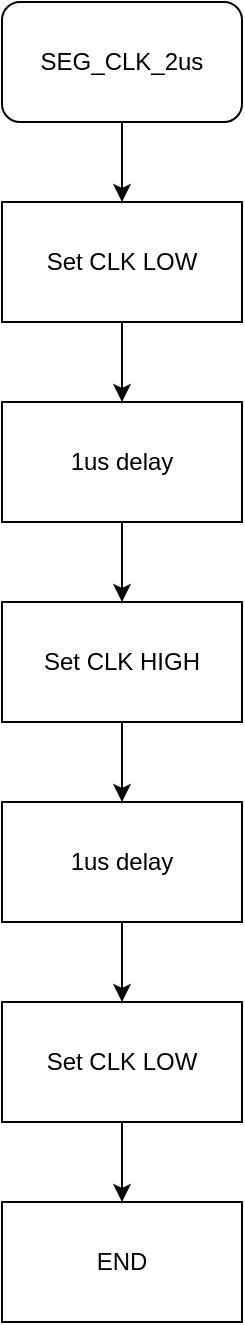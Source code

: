 <mxfile version="15.5.4" type="github"><diagram id="qxzzzMXwrgXDYdAaCGvN" name="Page-1"><mxGraphModel dx="1108" dy="450" grid="1" gridSize="10" guides="1" tooltips="1" connect="1" arrows="1" fold="1" page="1" pageScale="1" pageWidth="827" pageHeight="1169" math="0" shadow="0"><root><mxCell id="0"/><mxCell id="1" parent="0"/><mxCell id="l4u1N8CMu4Isl5ndAo7Z-10" value="" style="edgeStyle=orthogonalEdgeStyle;rounded=0;orthogonalLoop=1;jettySize=auto;html=1;" parent="1" source="l4u1N8CMu4Isl5ndAo7Z-1" target="l4u1N8CMu4Isl5ndAo7Z-2" edge="1"><mxGeometry relative="1" as="geometry"/></mxCell><mxCell id="l4u1N8CMu4Isl5ndAo7Z-1" value="SEG_CLK_2us" style="rounded=1;whiteSpace=wrap;html=1;" parent="1" vertex="1"><mxGeometry x="180" y="70" width="120" height="60" as="geometry"/></mxCell><mxCell id="l4u1N8CMu4Isl5ndAo7Z-9" value="" style="edgeStyle=orthogonalEdgeStyle;rounded=0;orthogonalLoop=1;jettySize=auto;html=1;" parent="1" source="l4u1N8CMu4Isl5ndAo7Z-2" target="l4u1N8CMu4Isl5ndAo7Z-3" edge="1"><mxGeometry relative="1" as="geometry"/></mxCell><mxCell id="l4u1N8CMu4Isl5ndAo7Z-2" value="Set CLK LOW" style="rounded=0;whiteSpace=wrap;html=1;" parent="1" vertex="1"><mxGeometry x="180" y="170" width="120" height="60" as="geometry"/></mxCell><mxCell id="l4u1N8CMu4Isl5ndAo7Z-8" value="" style="edgeStyle=orthogonalEdgeStyle;rounded=0;orthogonalLoop=1;jettySize=auto;html=1;" parent="1" source="l4u1N8CMu4Isl5ndAo7Z-3" target="l4u1N8CMu4Isl5ndAo7Z-4" edge="1"><mxGeometry relative="1" as="geometry"/></mxCell><mxCell id="l4u1N8CMu4Isl5ndAo7Z-3" value="1us delay" style="rounded=0;whiteSpace=wrap;html=1;" parent="1" vertex="1"><mxGeometry x="180" y="270" width="120" height="60" as="geometry"/></mxCell><mxCell id="l4u1N8CMu4Isl5ndAo7Z-7" value="" style="edgeStyle=orthogonalEdgeStyle;rounded=0;orthogonalLoop=1;jettySize=auto;html=1;" parent="1" source="l4u1N8CMu4Isl5ndAo7Z-4" target="l4u1N8CMu4Isl5ndAo7Z-5" edge="1"><mxGeometry relative="1" as="geometry"/></mxCell><mxCell id="l4u1N8CMu4Isl5ndAo7Z-4" value="Set CLK HIGH" style="rounded=0;whiteSpace=wrap;html=1;" parent="1" vertex="1"><mxGeometry x="180" y="370" width="120" height="60" as="geometry"/></mxCell><mxCell id="l4u1N8CMu4Isl5ndAo7Z-16" value="" style="edgeStyle=orthogonalEdgeStyle;rounded=0;orthogonalLoop=1;jettySize=auto;html=1;" parent="1" source="l4u1N8CMu4Isl5ndAo7Z-5" target="l4u1N8CMu4Isl5ndAo7Z-14" edge="1"><mxGeometry relative="1" as="geometry"/></mxCell><mxCell id="l4u1N8CMu4Isl5ndAo7Z-5" value="1us delay" style="rounded=0;whiteSpace=wrap;html=1;" parent="1" vertex="1"><mxGeometry x="180" y="470" width="120" height="60" as="geometry"/></mxCell><mxCell id="l4u1N8CMu4Isl5ndAo7Z-13" value="END" style="rounded=0;whiteSpace=wrap;html=1;" parent="1" vertex="1"><mxGeometry x="180" y="670" width="120" height="60" as="geometry"/></mxCell><mxCell id="l4u1N8CMu4Isl5ndAo7Z-17" value="" style="edgeStyle=orthogonalEdgeStyle;rounded=0;orthogonalLoop=1;jettySize=auto;html=1;" parent="1" source="l4u1N8CMu4Isl5ndAo7Z-14" target="l4u1N8CMu4Isl5ndAo7Z-13" edge="1"><mxGeometry relative="1" as="geometry"/></mxCell><mxCell id="l4u1N8CMu4Isl5ndAo7Z-14" value="Set CLK LOW" style="rounded=0;whiteSpace=wrap;html=1;" parent="1" vertex="1"><mxGeometry x="180" y="570" width="120" height="60" as="geometry"/></mxCell></root></mxGraphModel></diagram></mxfile>